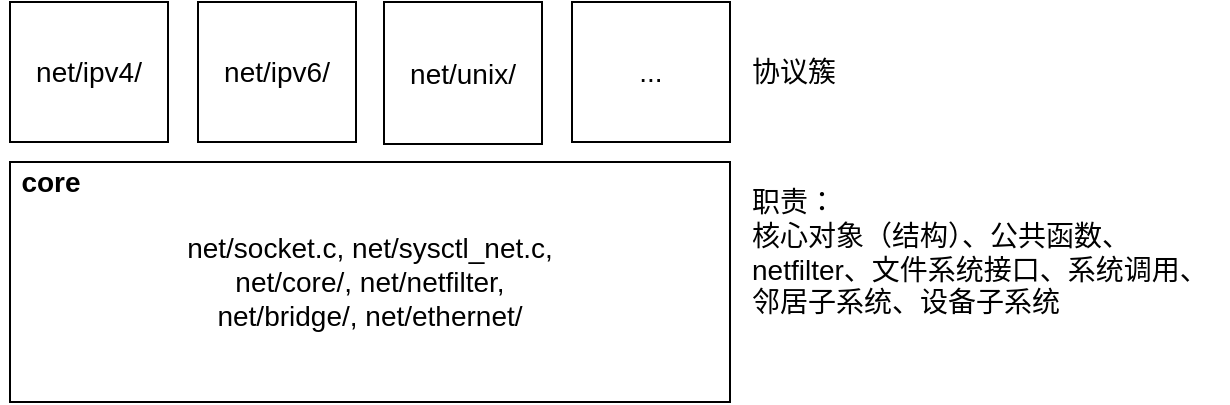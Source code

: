 <mxfile>
    <diagram id="7a6T3NaaVdlsPsVl4XTb" name="第 1 页">
        <mxGraphModel dx="1071" dy="782" grid="1" gridSize="10" guides="1" tooltips="1" connect="1" arrows="1" fold="1" page="1" pageScale="1" pageWidth="827" pageHeight="1169" math="0" shadow="0">
            <root>
                <mxCell id="0"/>
                <mxCell id="1" parent="0"/>
                <mxCell id="2" value="net/socket.c, net/sysctl_net.c,&lt;br&gt;net/core/, net/netfilter,&lt;br&gt;net/bridge/, net/ethernet/" style="rounded=0;whiteSpace=wrap;html=1;fontSize=14;" parent="1" vertex="1">
                    <mxGeometry x="201" y="520" width="360" height="120" as="geometry"/>
                </mxCell>
                <mxCell id="3" value="core" style="text;html=1;resizable=0;autosize=1;align=center;verticalAlign=middle;points=[];fillColor=none;strokeColor=none;rounded=0;fontSize=14;fontStyle=1" parent="1" vertex="1">
                    <mxGeometry x="196" y="520" width="50" height="20" as="geometry"/>
                </mxCell>
                <mxCell id="5" value="职责：&lt;br&gt;核心对象（结构）、公共函数、&lt;br&gt;netfilter、文件系统接口、系统调用、&lt;br&gt;邻居子系统、设备子系统" style="text;html=1;resizable=0;autosize=1;align=left;verticalAlign=middle;points=[];fillColor=none;strokeColor=none;rounded=0;fontSize=14;" parent="1" vertex="1">
                    <mxGeometry x="570" y="530" width="240" height="70" as="geometry"/>
                </mxCell>
                <mxCell id="6" value="net/ipv4/" style="rounded=0;whiteSpace=wrap;html=1;fontSize=14;" parent="1" vertex="1">
                    <mxGeometry x="201" y="440" width="79" height="70" as="geometry"/>
                </mxCell>
                <mxCell id="7" value="net/ipv6/" style="rounded=0;whiteSpace=wrap;html=1;fontSize=14;" parent="1" vertex="1">
                    <mxGeometry x="295" y="440" width="79" height="70" as="geometry"/>
                </mxCell>
                <mxCell id="8" value="net/unix/" style="rounded=0;whiteSpace=wrap;html=1;fontSize=14;" parent="1" vertex="1">
                    <mxGeometry x="388" y="440" width="79" height="71" as="geometry"/>
                </mxCell>
                <mxCell id="9" value="..." style="rounded=0;whiteSpace=wrap;html=1;fontSize=14;" parent="1" vertex="1">
                    <mxGeometry x="482" y="440" width="79" height="70" as="geometry"/>
                </mxCell>
                <mxCell id="10" value="协议簇" style="text;html=1;resizable=0;autosize=1;align=left;verticalAlign=middle;points=[];fillColor=none;strokeColor=none;rounded=0;fontSize=14;" parent="1" vertex="1">
                    <mxGeometry x="570" y="465" width="60" height="20" as="geometry"/>
                </mxCell>
            </root>
        </mxGraphModel>
    </diagram>
</mxfile>
